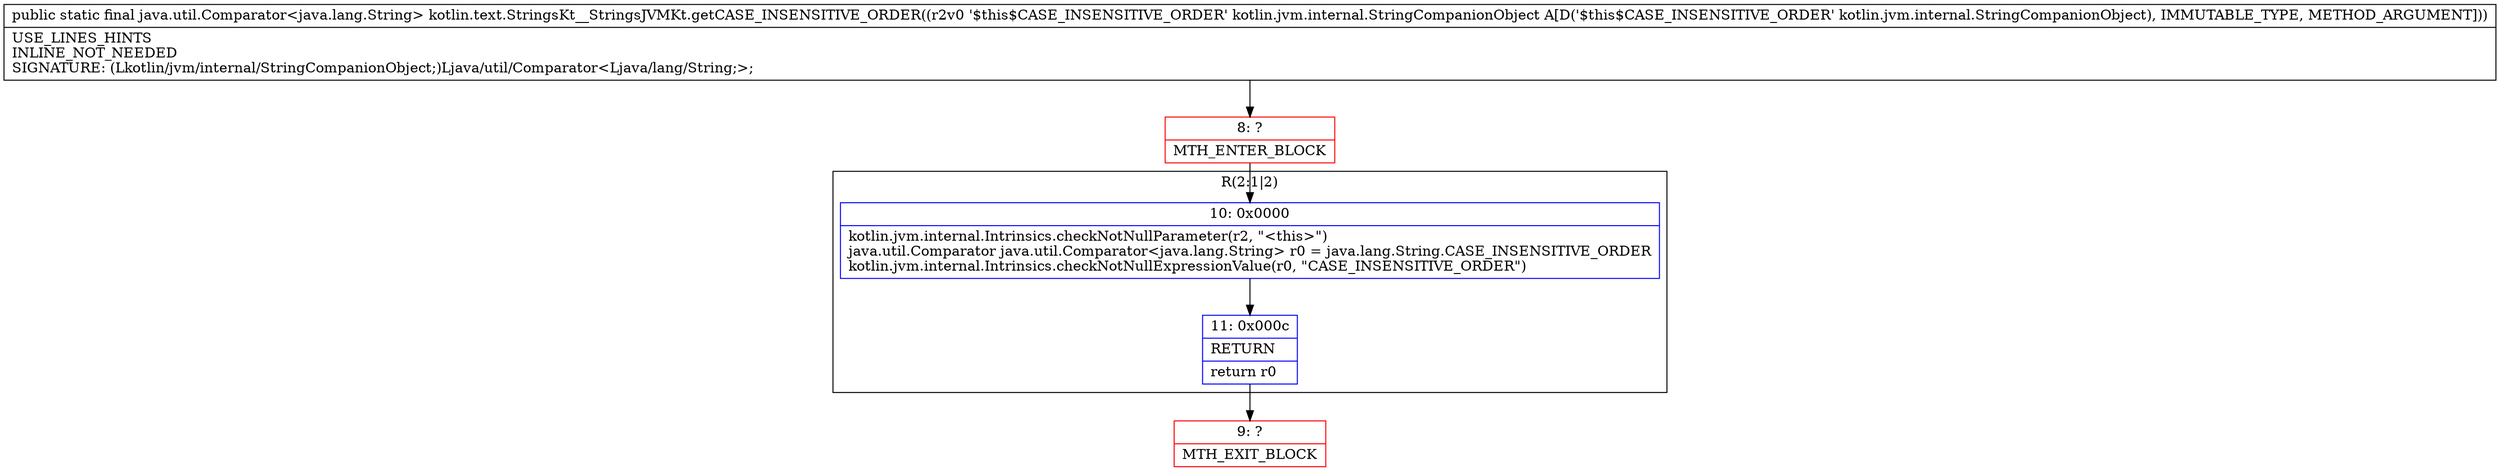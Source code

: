 digraph "CFG forkotlin.text.StringsKt__StringsJVMKt.getCASE_INSENSITIVE_ORDER(Lkotlin\/jvm\/internal\/StringCompanionObject;)Ljava\/util\/Comparator;" {
subgraph cluster_Region_251195967 {
label = "R(2:1|2)";
node [shape=record,color=blue];
Node_10 [shape=record,label="{10\:\ 0x0000|kotlin.jvm.internal.Intrinsics.checkNotNullParameter(r2, \"\<this\>\")\ljava.util.Comparator java.util.Comparator\<java.lang.String\> r0 = java.lang.String.CASE_INSENSITIVE_ORDER\lkotlin.jvm.internal.Intrinsics.checkNotNullExpressionValue(r0, \"CASE_INSENSITIVE_ORDER\")\l}"];
Node_11 [shape=record,label="{11\:\ 0x000c|RETURN\l|return r0\l}"];
}
Node_8 [shape=record,color=red,label="{8\:\ ?|MTH_ENTER_BLOCK\l}"];
Node_9 [shape=record,color=red,label="{9\:\ ?|MTH_EXIT_BLOCK\l}"];
MethodNode[shape=record,label="{public static final java.util.Comparator\<java.lang.String\> kotlin.text.StringsKt__StringsJVMKt.getCASE_INSENSITIVE_ORDER((r2v0 '$this$CASE_INSENSITIVE_ORDER' kotlin.jvm.internal.StringCompanionObject A[D('$this$CASE_INSENSITIVE_ORDER' kotlin.jvm.internal.StringCompanionObject), IMMUTABLE_TYPE, METHOD_ARGUMENT]))  | USE_LINES_HINTS\lINLINE_NOT_NEEDED\lSIGNATURE: (Lkotlin\/jvm\/internal\/StringCompanionObject;)Ljava\/util\/Comparator\<Ljava\/lang\/String;\>;\l}"];
MethodNode -> Node_8;Node_10 -> Node_11;
Node_11 -> Node_9;
Node_8 -> Node_10;
}

